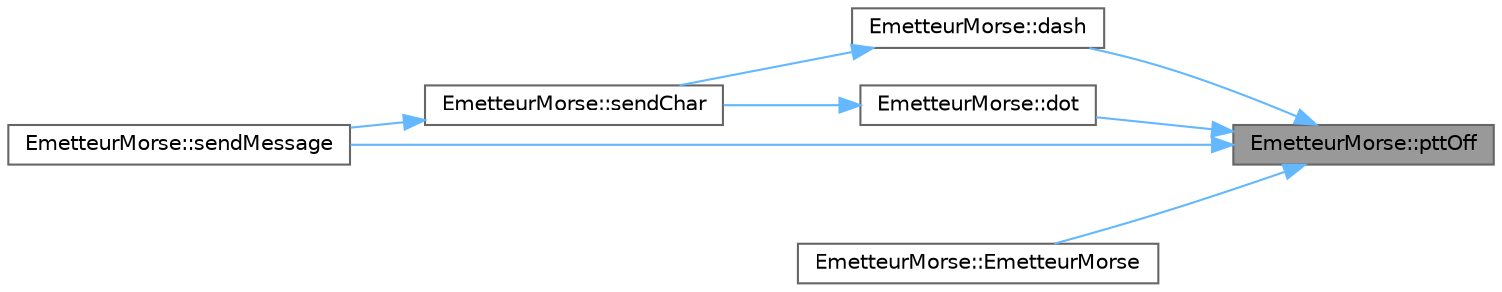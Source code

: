 digraph "EmetteurMorse::pttOff"
{
 // INTERACTIVE_SVG=YES
 // LATEX_PDF_SIZE
  bgcolor="transparent";
  edge [fontname=Helvetica,fontsize=10,labelfontname=Helvetica,labelfontsize=10];
  node [fontname=Helvetica,fontsize=10,shape=box,height=0.2,width=0.4];
  rankdir="RL";
  Node1 [id="Node000001",label="EmetteurMorse::pttOff",height=0.2,width=0.4,color="gray40", fillcolor="grey60", style="filled", fontcolor="black",tooltip="Relâche le bouton du PTT et éteint la LED d'émission."];
  Node1 -> Node2 [id="edge1_Node000001_Node000002",dir="back",color="steelblue1",style="solid",tooltip=" "];
  Node2 [id="Node000002",label="EmetteurMorse::dash",height=0.2,width=0.4,color="grey40", fillcolor="white", style="filled",URL="$d6/d4f/class_emetteur_morse.html#aba9287616dedb467115f067f7d315e05",tooltip="Génère le son long (\"trait\") du Morse."];
  Node2 -> Node3 [id="edge2_Node000002_Node000003",dir="back",color="steelblue1",style="solid",tooltip=" "];
  Node3 [id="Node000003",label="EmetteurMorse::sendChar",height=0.2,width=0.4,color="grey40", fillcolor="white", style="filled",URL="$d6/d4f/class_emetteur_morse.html#a0c0d63e0b5542cf775a099e9aa7a60ac",tooltip="Interne : traduit et envoie un seul caractère."];
  Node3 -> Node4 [id="edge3_Node000003_Node000004",dir="back",color="steelblue1",style="solid",tooltip=" "];
  Node4 [id="Node000004",label="EmetteurMorse::sendMessage",height=0.2,width=0.4,color="grey40", fillcolor="white", style="filled",URL="$d6/d4f/class_emetteur_morse.html#a4c14514f6b098786f9e0439ba89b7646",tooltip="Prend un message et le transmet en Morse du début à la fin."];
  Node1 -> Node5 [id="edge4_Node000001_Node000005",dir="back",color="steelblue1",style="solid",tooltip=" "];
  Node5 [id="Node000005",label="EmetteurMorse::dot",height=0.2,width=0.4,color="grey40", fillcolor="white", style="filled",URL="$d6/d4f/class_emetteur_morse.html#a638a4318652eaf78dfe16ee1863c7dcd",tooltip="Génère le son court (\"point\") du Morse."];
  Node5 -> Node3 [id="edge5_Node000005_Node000003",dir="back",color="steelblue1",style="solid",tooltip=" "];
  Node1 -> Node6 [id="edge6_Node000001_Node000006",dir="back",color="steelblue1",style="solid",tooltip=" "];
  Node6 [id="Node000006",label="EmetteurMorse::EmetteurMorse",height=0.2,width=0.4,color="grey40", fillcolor="white", style="filled",URL="$d6/d4f/class_emetteur_morse.html#a576074e489a4ed685cdaa99d0b488b50",tooltip="Construit notre \"télégraphiste\"."];
  Node1 -> Node4 [id="edge7_Node000001_Node000004",dir="back",color="steelblue1",style="solid",tooltip=" "];
}
